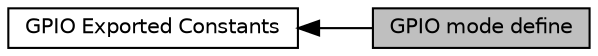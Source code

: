 digraph "GPIO mode define"
{
  edge [fontname="Helvetica",fontsize="10",labelfontname="Helvetica",labelfontsize="10"];
  node [fontname="Helvetica",fontsize="10",shape=box];
  rankdir=LR;
  Node2 [label="GPIO Exported Constants",height=0.2,width=0.4,color="black", fillcolor="white", style="filled",URL="$group___g_p_i_o___exported___constants.html",tooltip=" "];
  Node1 [label="GPIO mode define",height=0.2,width=0.4,color="black", fillcolor="grey75", style="filled", fontcolor="black",tooltip="GPIO Configuration Mode Elements values convention: 0xX0yz00YZ."];
  Node2->Node1 [shape=plaintext, dir="back", style="solid"];
}
